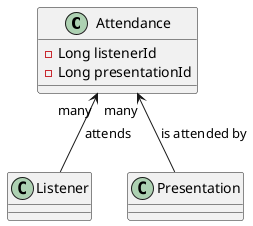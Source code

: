 @startuml

class Attendance {
    - Long listenerId
    - Long presentationId
}

Attendance "many" <-- Listener : attends
Attendance "many" <-- Presentation : is attended by

@enduml
